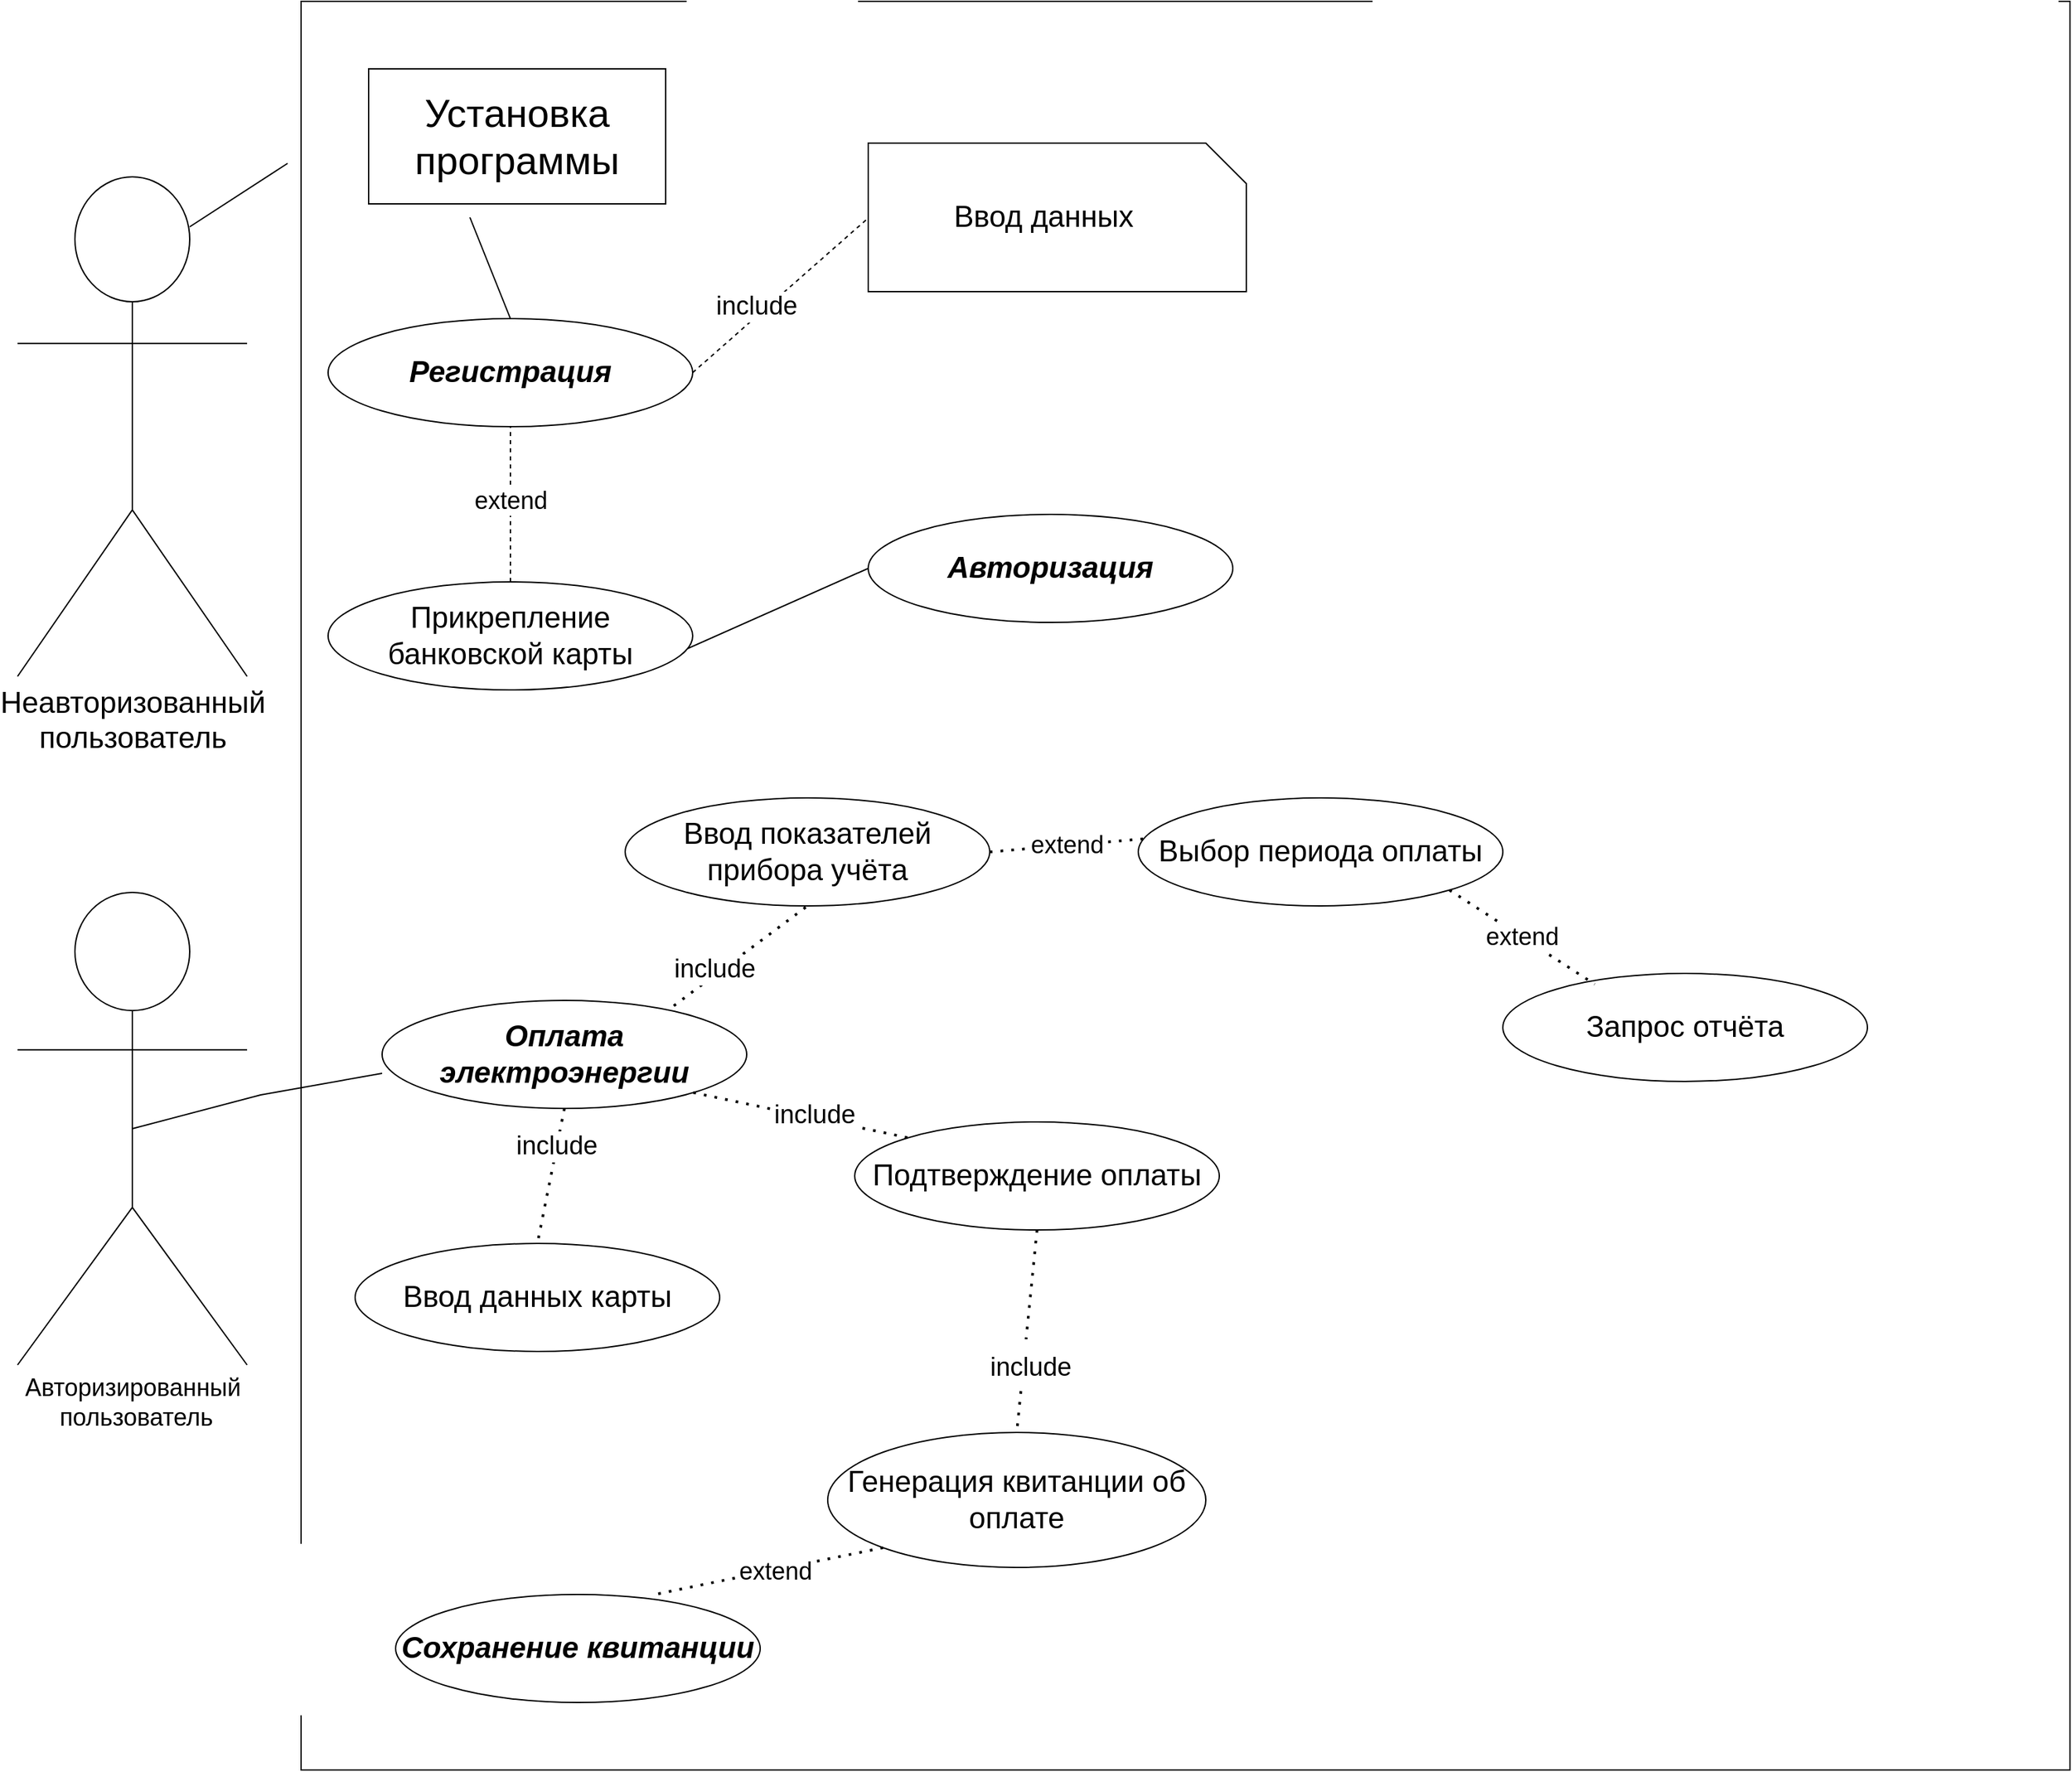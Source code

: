 <mxfile version="13.9.9" type="device" pages="2"><diagram id="qz6DvSq_LEGra29VIrC-" name="Page-1"><mxGraphModel dx="2844" dy="1644" grid="1" gridSize="10" guides="1" tooltips="1" connect="1" arrows="1" fold="1" page="1" pageScale="1" pageWidth="827" pageHeight="1169" math="0" shadow="0"><root><mxCell id="0"/><mxCell id="1" parent="0"/><mxCell id="3XG9XFxh2KTxFfihxfj_-5" value="" style="whiteSpace=wrap;html=1;aspect=fixed;" parent="1" vertex="1"><mxGeometry x="240" y="50" width="1310" height="1310" as="geometry"/></mxCell><mxCell id="3XG9XFxh2KTxFfihxfj_-1" value="&lt;span style=&quot;font-size: 22px&quot;&gt;Неавторизованный&lt;br&gt;пользователь&lt;br&gt;&lt;br&gt;&lt;/span&gt;" style="shape=umlActor;verticalLabelPosition=bottom;verticalAlign=top;html=1;outlineConnect=0;" parent="1" vertex="1"><mxGeometry x="30" y="180" width="170" height="370" as="geometry"/></mxCell><mxCell id="3XG9XFxh2KTxFfihxfj_-2" value="&lt;font style=&quot;font-size: 18px&quot;&gt;Авторизированный&lt;br&gt;&amp;nbsp;пользователь&lt;/font&gt;" style="shape=umlActor;verticalLabelPosition=bottom;verticalAlign=top;html=1;outlineConnect=0;" parent="1" vertex="1"><mxGeometry x="30" y="710" width="170" height="350" as="geometry"/></mxCell><mxCell id="3XG9XFxh2KTxFfihxfj_-69" value="" style="endArrow=none;html=1;rounded=0;fontSize=22;entryX=0;entryY=0.5;entryDx=0;entryDy=0;exitX=0.75;exitY=0.1;exitDx=0;exitDy=0;exitPerimeter=0;" parent="1" source="3XG9XFxh2KTxFfihxfj_-1" edge="1"><mxGeometry width="50" height="50" relative="1" as="geometry"><mxPoint x="60" y="150" as="sourcePoint"/><mxPoint x="230.0" y="170" as="targetPoint"/><Array as="points"/></mxGeometry></mxCell><mxCell id="3XG9XFxh2KTxFfihxfj_-70" value="" style="endArrow=none;html=1;rounded=0;fontSize=22;exitX=0.5;exitY=1;exitDx=0;exitDy=0;entryX=0.5;entryY=0;entryDx=0;entryDy=0;" parent="1" target="3XG9XFxh2KTxFfihxfj_-71" edge="1"><mxGeometry width="50" height="50" relative="1" as="geometry"><mxPoint x="365" y="210" as="sourcePoint"/><mxPoint x="280" y="230" as="targetPoint"/></mxGeometry></mxCell><mxCell id="3XG9XFxh2KTxFfihxfj_-71" value="Регистрация" style="ellipse;whiteSpace=wrap;html=1;fontSize=22;fontStyle=3" parent="1" vertex="1"><mxGeometry x="260" y="285" width="270" height="80" as="geometry"/></mxCell><mxCell id="3XG9XFxh2KTxFfihxfj_-74" value="" style="endArrow=none;html=1;rounded=0;fontSize=22;exitX=1;exitY=0.5;exitDx=0;exitDy=0;entryX=0.998;entryY=0.5;entryDx=0;entryDy=0;dashed=1;entryPerimeter=0;" parent="1" source="3XG9XFxh2KTxFfihxfj_-71" target="-3qLKo6sbaGxqEQCRK1O-5" edge="1"><mxGeometry width="50" height="50" relative="1" as="geometry"><mxPoint x="540" y="340" as="sourcePoint"/><mxPoint x="855.0" y="270" as="targetPoint"/></mxGeometry></mxCell><mxCell id="3XG9XFxh2KTxFfihxfj_-116" value="include" style="edgeLabel;html=1;align=center;verticalAlign=middle;resizable=0;points=[];fontSize=19;" parent="3XG9XFxh2KTxFfihxfj_-74" vertex="1" connectable="0"><mxGeometry x="-0.221" y="6" relative="1" as="geometry"><mxPoint as="offset"/></mxGeometry></mxCell><mxCell id="3XG9XFxh2KTxFfihxfj_-80" value="" style="endArrow=none;html=1;rounded=0;fontSize=22;entryX=0.5;entryY=1;entryDx=0;entryDy=0;exitX=0.5;exitY=0;exitDx=0;exitDy=0;dashed=1;" parent="1" source="3XG9XFxh2KTxFfihxfj_-79" target="3XG9XFxh2KTxFfihxfj_-71" edge="1"><mxGeometry width="50" height="50" relative="1" as="geometry"><mxPoint x="440" y="350" as="sourcePoint"/><mxPoint x="490" y="300" as="targetPoint"/></mxGeometry></mxCell><mxCell id="3XG9XFxh2KTxFfihxfj_-81" value="" style="endArrow=none;html=1;rounded=0;fontSize=18;exitX=0.5;exitY=0.5;exitDx=0;exitDy=0;exitPerimeter=0;entryX=0;entryY=0.675;entryDx=0;entryDy=0;entryPerimeter=0;" parent="1" source="3XG9XFxh2KTxFfihxfj_-2" edge="1" target="3XG9XFxh2KTxFfihxfj_-82"><mxGeometry width="50" height="50" relative="1" as="geometry"><mxPoint x="730" y="670" as="sourcePoint"/><mxPoint x="220" y="840" as="targetPoint"/><Array as="points"><mxPoint x="210" y="860"/></Array></mxGeometry></mxCell><mxCell id="3XG9XFxh2KTxFfihxfj_-82" value="Оплата электроэнергии&lt;span style=&quot;color: rgba(0, 0, 0, 0); font-family: monospace; font-size: 0px; text-align: start;&quot;&gt;%3CmxGraphModel%3E%3Croot%3E%3CmxCell%20id%3D%220%22%2F%3E%3CmxCell%20id%3D%221%22%20parent%3D%220%22%2F%3E%3CmxCell%20id%3D%222%22%20value%3D%22%D0%9F%D1%80%D0%B8%D0%BA%D1%80%D0%B5%D0%BF%D0%BB%D0%B5%D0%BD%D0%B8%D0%B5%20%D0%B1%D0%B0%D0%BD%D0%BA%D0%BE%D0%B2%D1%81%D0%BA%D0%BE%D0%B9%20%D0%BA%D0%B0%D1%80%D1%82%D1%8B%22%20style%3D%22ellipse%3BwhiteSpace%3Dwrap%3Bhtml%3D1%3BfontSize%3D22%3B%22%20vertex%3D%221%22%20parent%3D%221%22%3E%3CmxGeometry%20x%3D%22190%22%20y%3D%22370%22%20width%3D%22270%22%20height%3D%2280%22%20as%3D%22geometry%22%2F%3E%3C%2FmxCell%3E%3C%2Froot%3E%3C%2FmxGraphModel%3E&lt;/span&gt;" style="ellipse;whiteSpace=wrap;html=1;fontSize=22;fontStyle=3" parent="1" vertex="1"><mxGeometry x="300" y="790" width="270" height="80" as="geometry"/></mxCell><mxCell id="3XG9XFxh2KTxFfihxfj_-83" value="Ввод показателей прибора учёта" style="ellipse;whiteSpace=wrap;html=1;fontSize=22;" parent="1" vertex="1"><mxGeometry x="480" y="640" width="270" height="80" as="geometry"/></mxCell><mxCell id="3XG9XFxh2KTxFfihxfj_-84" value="" style="endArrow=none;dashed=1;html=1;dashPattern=1 3;strokeWidth=2;rounded=0;fontSize=18;entryX=0.5;entryY=1;entryDx=0;entryDy=0;exitX=0.8;exitY=0.05;exitDx=0;exitDy=0;exitPerimeter=0;" parent="1" source="3XG9XFxh2KTxFfihxfj_-82" target="3XG9XFxh2KTxFfihxfj_-83" edge="1"><mxGeometry width="50" height="50" relative="1" as="geometry"><mxPoint x="440" y="810" as="sourcePoint"/><mxPoint x="490" y="760" as="targetPoint"/></mxGeometry></mxCell><mxCell id="3XG9XFxh2KTxFfihxfj_-117" value="include" style="edgeLabel;html=1;align=center;verticalAlign=middle;resizable=0;points=[];fontSize=19;" parent="3XG9XFxh2KTxFfihxfj_-84" vertex="1" connectable="0"><mxGeometry x="-0.343" y="4" relative="1" as="geometry"><mxPoint as="offset"/></mxGeometry></mxCell><mxCell id="3XG9XFxh2KTxFfihxfj_-85" value="Выбор периода оплаты" style="ellipse;whiteSpace=wrap;html=1;fontSize=22;" parent="1" vertex="1"><mxGeometry x="860" y="640" width="270" height="80" as="geometry"/></mxCell><mxCell id="3XG9XFxh2KTxFfihxfj_-87" value="Запрос отчёта" style="ellipse;whiteSpace=wrap;html=1;fontSize=22;" parent="1" vertex="1"><mxGeometry x="1130" y="770" width="270" height="80" as="geometry"/></mxCell><mxCell id="3XG9XFxh2KTxFfihxfj_-89" value="Ввод данных карты" style="ellipse;whiteSpace=wrap;html=1;fontSize=22;" parent="1" vertex="1"><mxGeometry x="280" y="970" width="270" height="80" as="geometry"/></mxCell><mxCell id="3XG9XFxh2KTxFfihxfj_-91" value="Подтверждение оплаты" style="ellipse;whiteSpace=wrap;html=1;fontSize=22;" parent="1" vertex="1"><mxGeometry x="650" y="880" width="270" height="80" as="geometry"/></mxCell><mxCell id="3XG9XFxh2KTxFfihxfj_-92" value="" style="endArrow=none;dashed=1;html=1;dashPattern=1 3;strokeWidth=2;rounded=0;fontSize=18;entryX=0;entryY=0;entryDx=0;entryDy=0;exitX=1;exitY=1;exitDx=0;exitDy=0;" parent="1" source="3XG9XFxh2KTxFfihxfj_-82" target="3XG9XFxh2KTxFfihxfj_-91" edge="1"><mxGeometry width="50" height="50" relative="1" as="geometry"><mxPoint x="420" y="1200.0" as="sourcePoint"/><mxPoint x="470" y="1150" as="targetPoint"/></mxGeometry></mxCell><mxCell id="3XG9XFxh2KTxFfihxfj_-118" value="include" style="edgeLabel;html=1;align=center;verticalAlign=middle;resizable=0;points=[];fontSize=19;" parent="3XG9XFxh2KTxFfihxfj_-92" vertex="1" connectable="0"><mxGeometry x="0.111" y="2" relative="1" as="geometry"><mxPoint as="offset"/></mxGeometry></mxCell><mxCell id="3XG9XFxh2KTxFfihxfj_-93" value="Генерация квитанции об оплате" style="ellipse;whiteSpace=wrap;html=1;fontSize=22;" parent="1" vertex="1"><mxGeometry x="630" y="1110" width="280" height="100" as="geometry"/></mxCell><mxCell id="3XG9XFxh2KTxFfihxfj_-94" value="" style="endArrow=none;dashed=1;html=1;dashPattern=1 3;strokeWidth=2;rounded=0;fontSize=18;entryX=0.5;entryY=0;entryDx=0;entryDy=0;exitX=0.5;exitY=1;exitDx=0;exitDy=0;" parent="1" source="3XG9XFxh2KTxFfihxfj_-91" target="3XG9XFxh2KTxFfihxfj_-93" edge="1"><mxGeometry width="50" height="50" relative="1" as="geometry"><mxPoint x="229" y="1340.0" as="sourcePoint"/><mxPoint x="279" y="1290" as="targetPoint"/></mxGeometry></mxCell><mxCell id="3XG9XFxh2KTxFfihxfj_-113" value="&lt;font style=&quot;font-size: 19px;&quot;&gt;include&lt;/font&gt;" style="edgeLabel;html=1;align=center;verticalAlign=middle;resizable=0;points=[];fontSize=29;" parent="3XG9XFxh2KTxFfihxfj_-94" vertex="1" connectable="0"><mxGeometry x="0.3" y="5" relative="1" as="geometry"><mxPoint as="offset"/></mxGeometry></mxCell><mxCell id="3XG9XFxh2KTxFfihxfj_-95" value="Сохранение квитанции" style="ellipse;whiteSpace=wrap;html=1;fontSize=22;fontStyle=3" parent="1" vertex="1"><mxGeometry x="310" y="1230" width="270" height="80" as="geometry"/></mxCell><mxCell id="3XG9XFxh2KTxFfihxfj_-99" value="" style="endArrow=none;dashed=1;html=1;dashPattern=1 3;strokeWidth=2;rounded=0;fontSize=18;entryX=0.711;entryY=0;entryDx=0;entryDy=0;exitX=0;exitY=1;exitDx=0;exitDy=0;entryPerimeter=0;" parent="1" source="3XG9XFxh2KTxFfihxfj_-93" target="3XG9XFxh2KTxFfihxfj_-95" edge="1"><mxGeometry width="50" height="50" relative="1" as="geometry"><mxPoint x="396.0" y="1180" as="sourcePoint"/><mxPoint x="340" y="1280" as="targetPoint"/></mxGeometry></mxCell><mxCell id="3XG9XFxh2KTxFfihxfj_-104" value="extend" style="edgeLabel;html=1;align=center;verticalAlign=middle;resizable=0;points=[];fontSize=18;" parent="3XG9XFxh2KTxFfihxfj_-99" vertex="1" connectable="0"><mxGeometry x="-0.189" y="6" relative="1" as="geometry"><mxPoint x="-13" y="-3" as="offset"/></mxGeometry></mxCell><mxCell id="3XG9XFxh2KTxFfihxfj_-101" value="Авторизация" style="ellipse;whiteSpace=wrap;html=1;fontSize=22;fontStyle=3" parent="1" vertex="1"><mxGeometry x="660" y="430" width="270" height="80" as="geometry"/></mxCell><mxCell id="3XG9XFxh2KTxFfihxfj_-103" value="" style="endArrow=none;html=1;rounded=0;fontSize=22;entryX=0;entryY=0.5;entryDx=0;entryDy=0;exitX=0.813;exitY=0.876;exitDx=0;exitDy=0;exitPerimeter=0;" parent="1" source="3XG9XFxh2KTxFfihxfj_-79" target="3XG9XFxh2KTxFfihxfj_-101" edge="1"><mxGeometry width="50" height="50" relative="1" as="geometry"><mxPoint x="880" y="500" as="sourcePoint"/><mxPoint x="1071.934" y="548.067" as="targetPoint"/></mxGeometry></mxCell><mxCell id="3XG9XFxh2KTxFfihxfj_-105" value="extend" style="edgeLabel;html=1;align=center;verticalAlign=middle;resizable=0;points=[];fontSize=18;" parent="1" vertex="1" connectable="0"><mxGeometry x="395.004" y="420.004" as="geometry"/></mxCell><mxCell id="3XG9XFxh2KTxFfihxfj_-106" value="extend" style="endArrow=none;dashed=1;html=1;dashPattern=1 3;strokeWidth=2;rounded=0;fontSize=18;entryX=0.252;entryY=0.1;entryDx=0;entryDy=0;exitX=1;exitY=1;exitDx=0;exitDy=0;entryPerimeter=0;" parent="1" source="3XG9XFxh2KTxFfihxfj_-85" target="3XG9XFxh2KTxFfihxfj_-87" edge="1"><mxGeometry width="50" height="50" relative="1" as="geometry"><mxPoint x="1120" y="690" as="sourcePoint"/><mxPoint x="810" y="730" as="targetPoint"/></mxGeometry></mxCell><mxCell id="3XG9XFxh2KTxFfihxfj_-108" value="extend" style="endArrow=none;dashed=1;html=1;dashPattern=1 3;strokeWidth=2;rounded=0;fontSize=18;entryX=0.016;entryY=0.379;entryDx=0;entryDy=0;exitX=1;exitY=0.5;exitDx=0;exitDy=0;entryPerimeter=0;" parent="1" source="3XG9XFxh2KTxFfihxfj_-83" target="3XG9XFxh2KTxFfihxfj_-85" edge="1"><mxGeometry width="50" height="50" relative="1" as="geometry"><mxPoint x="825.0" y="620.0" as="sourcePoint"/><mxPoint x="865.0" y="680.0" as="targetPoint"/></mxGeometry></mxCell><mxCell id="3XG9XFxh2KTxFfihxfj_-110" value="&lt;font style=&quot;font-size: 29px;&quot;&gt;Установка программы&lt;/font&gt;" style="rounded=0;whiteSpace=wrap;html=1;fontSize=18;" parent="1" vertex="1"><mxGeometry x="290" y="100" width="220" height="100" as="geometry"/></mxCell><mxCell id="3XG9XFxh2KTxFfihxfj_-120" value="" style="endArrow=none;dashed=1;html=1;dashPattern=1 3;strokeWidth=2;rounded=0;fontSize=19;exitX=0.5;exitY=1;exitDx=0;exitDy=0;entryX=0.5;entryY=0;entryDx=0;entryDy=0;" parent="1" source="3XG9XFxh2KTxFfihxfj_-82" target="3XG9XFxh2KTxFfihxfj_-89" edge="1"><mxGeometry width="50" height="50" relative="1" as="geometry"><mxPoint x="790" y="700" as="sourcePoint"/><mxPoint x="840" y="650" as="targetPoint"/></mxGeometry></mxCell><mxCell id="3XG9XFxh2KTxFfihxfj_-121" value="include" style="edgeLabel;html=1;align=center;verticalAlign=middle;resizable=0;points=[];fontSize=19;" parent="3XG9XFxh2KTxFfihxfj_-120" vertex="1" connectable="0"><mxGeometry x="-0.423" relative="1" as="geometry"><mxPoint y="-1" as="offset"/></mxGeometry></mxCell><mxCell id="-3qLKo6sbaGxqEQCRK1O-5" value="" style="shape=card;whiteSpace=wrap;html=1;rotation=-180;direction=east;flipV=1;flipH=0;" parent="1" vertex="1"><mxGeometry x="660" y="155" width="280" height="110" as="geometry"/></mxCell><mxCell id="-3qLKo6sbaGxqEQCRK1O-6" value="&lt;font style=&quot;font-size: 22px&quot;&gt;Ввод данных&lt;/font&gt;" style="text;html=1;strokeColor=none;fillColor=none;align=center;verticalAlign=middle;whiteSpace=wrap;rounded=0;" parent="1" vertex="1"><mxGeometry x="680" y="200" width="220" height="20" as="geometry"/></mxCell><mxCell id="3XG9XFxh2KTxFfihxfj_-79" value="Прикрепление банковской карты" style="ellipse;whiteSpace=wrap;html=1;fontSize=22;" parent="1" vertex="1"><mxGeometry x="260" y="480" width="270" height="80" as="geometry"/></mxCell></root></mxGraphModel></diagram><diagram id="j3T0jhL2WVFKcUscc-gn" name="Page-1"><mxGraphModel><root><mxCell id="0"/><mxCell id="1" parent="0"/></root></mxGraphModel></diagram></mxfile>